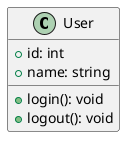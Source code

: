 ﻿@startuml
class User {
    +id: int
    +name: string
    +login(): void
    +logout(): void
}
@enduml
